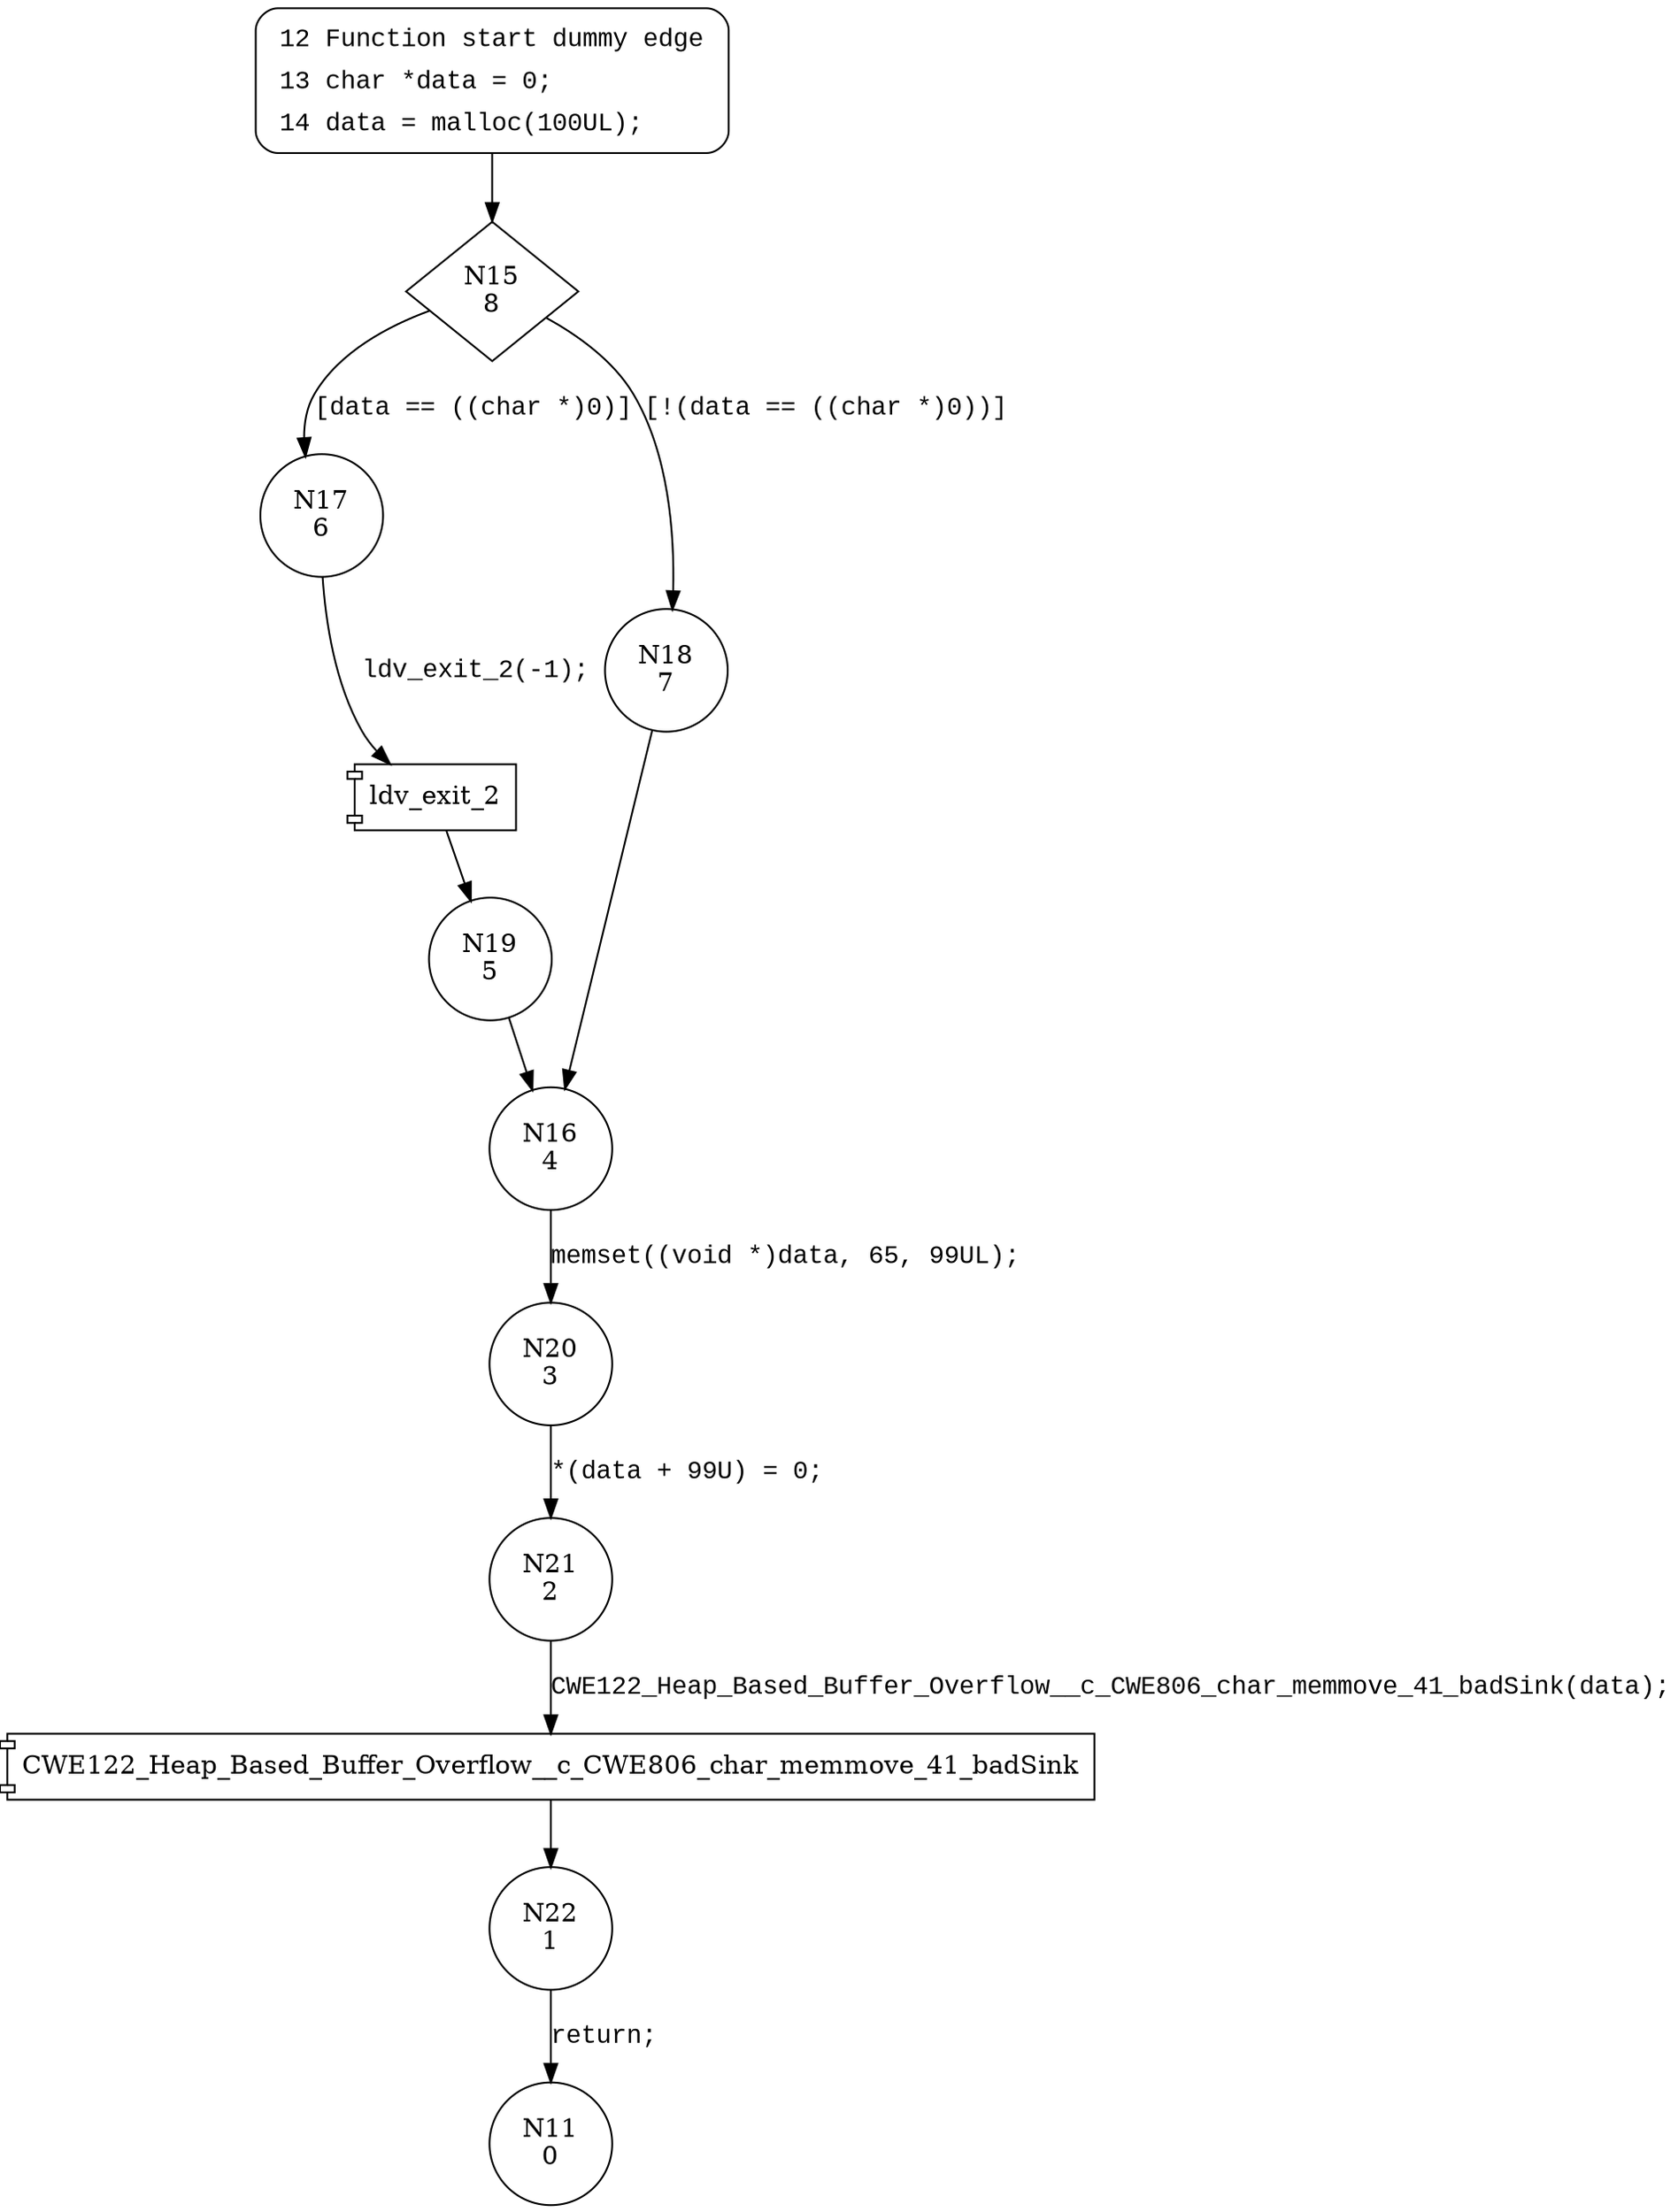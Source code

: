 digraph CWE122_Heap_Based_Buffer_Overflow__c_CWE806_char_memmove_41_bad {
15 [shape="diamond" label="N15\n8"]
17 [shape="circle" label="N17\n6"]
18 [shape="circle" label="N18\n7"]
16 [shape="circle" label="N16\n4"]
20 [shape="circle" label="N20\n3"]
21 [shape="circle" label="N21\n2"]
22 [shape="circle" label="N22\n1"]
19 [shape="circle" label="N19\n5"]
11 [shape="circle" label="N11\n0"]
12 [style="filled,bold" penwidth="1" fillcolor="white" fontname="Courier New" shape="Mrecord" label=<<table border="0" cellborder="0" cellpadding="3" bgcolor="white"><tr><td align="right">12</td><td align="left">Function start dummy edge</td></tr><tr><td align="right">13</td><td align="left">char *data = 0;</td></tr><tr><td align="right">14</td><td align="left">data = malloc(100UL);</td></tr></table>>]
12 -> 15[label=""]
15 -> 17 [label="[data == ((char *)0)]" fontname="Courier New"]
15 -> 18 [label="[!(data == ((char *)0))]" fontname="Courier New"]
16 -> 20 [label="memset((void *)data, 65, 99UL);" fontname="Courier New"]
100018 [shape="component" label="CWE122_Heap_Based_Buffer_Overflow__c_CWE806_char_memmove_41_badSink"]
21 -> 100018 [label="CWE122_Heap_Based_Buffer_Overflow__c_CWE806_char_memmove_41_badSink(data);" fontname="Courier New"]
100018 -> 22 [label="" fontname="Courier New"]
100019 [shape="component" label="ldv_exit_2"]
17 -> 100019 [label="ldv_exit_2(-1);" fontname="Courier New"]
100019 -> 19 [label="" fontname="Courier New"]
18 -> 16 [label="" fontname="Courier New"]
20 -> 21 [label="*(data + 99U) = 0;" fontname="Courier New"]
22 -> 11 [label="return;" fontname="Courier New"]
19 -> 16 [label="" fontname="Courier New"]
}
